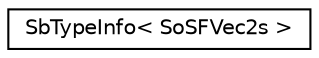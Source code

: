 digraph "Graphical Class Hierarchy"
{
 // LATEX_PDF_SIZE
  edge [fontname="Helvetica",fontsize="10",labelfontname="Helvetica",labelfontsize="10"];
  node [fontname="Helvetica",fontsize="10",shape=record];
  rankdir="LR";
  Node0 [label="SbTypeInfo\< SoSFVec2s \>",height=0.2,width=0.4,color="black", fillcolor="white", style="filled",URL="$structSbTypeInfo_3_01SoSFVec2s_01_4.html",tooltip=" "];
}
